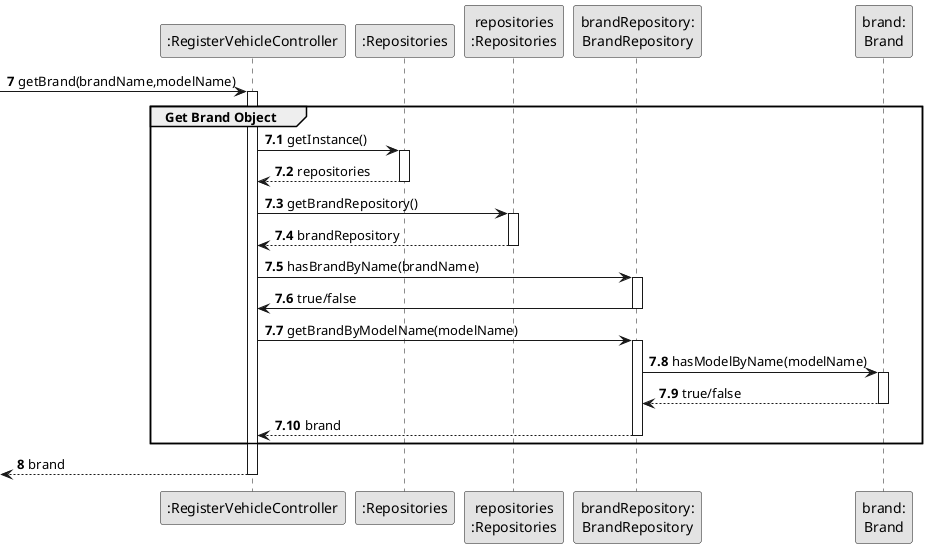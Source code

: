@startuml
skinparam monochrome true
skinparam packageStyle rectangle
skinparam shadowing false

participant ":RegisterVehicleController" as CTRL
participant ":Repositories" as RepositorySingleton
participant "repositories\n:Repositories" as PLAT
participant "brandRepository:\nBrandRepository" as BR
participant "brand:\nBrand" as Brand

autonumber 7
-> CTRL: getBrand(brandName,modelName)

autonumber 7.1
activate CTRL
    group Get Brand Object

    CTRL -> RepositorySingleton : getInstance()
            activate RepositorySingleton

                RepositorySingleton --> CTRL: repositories
            deactivate RepositorySingleton

            CTRL -> PLAT : getBrandRepository()
            activate PLAT

                PLAT --> CTRL : brandRepository
            deactivate PLAT

        CTRL -> BR : hasBrandByName(brandName)

        activate BR

            BR -> CTRL : true/false
        deactivate BR

        CTRL -> BR : getBrandByModelName(modelName)

        activate BR

        BR -> Brand : hasModelByName(modelName)

        activate Brand

        Brand --> BR : true/false
        deactivate Brand

        BR --> CTRL : brand
        deactivate BR
    end

    autonumber 8
    <-- CTRL : brand
deactivate CTRL


@enduml